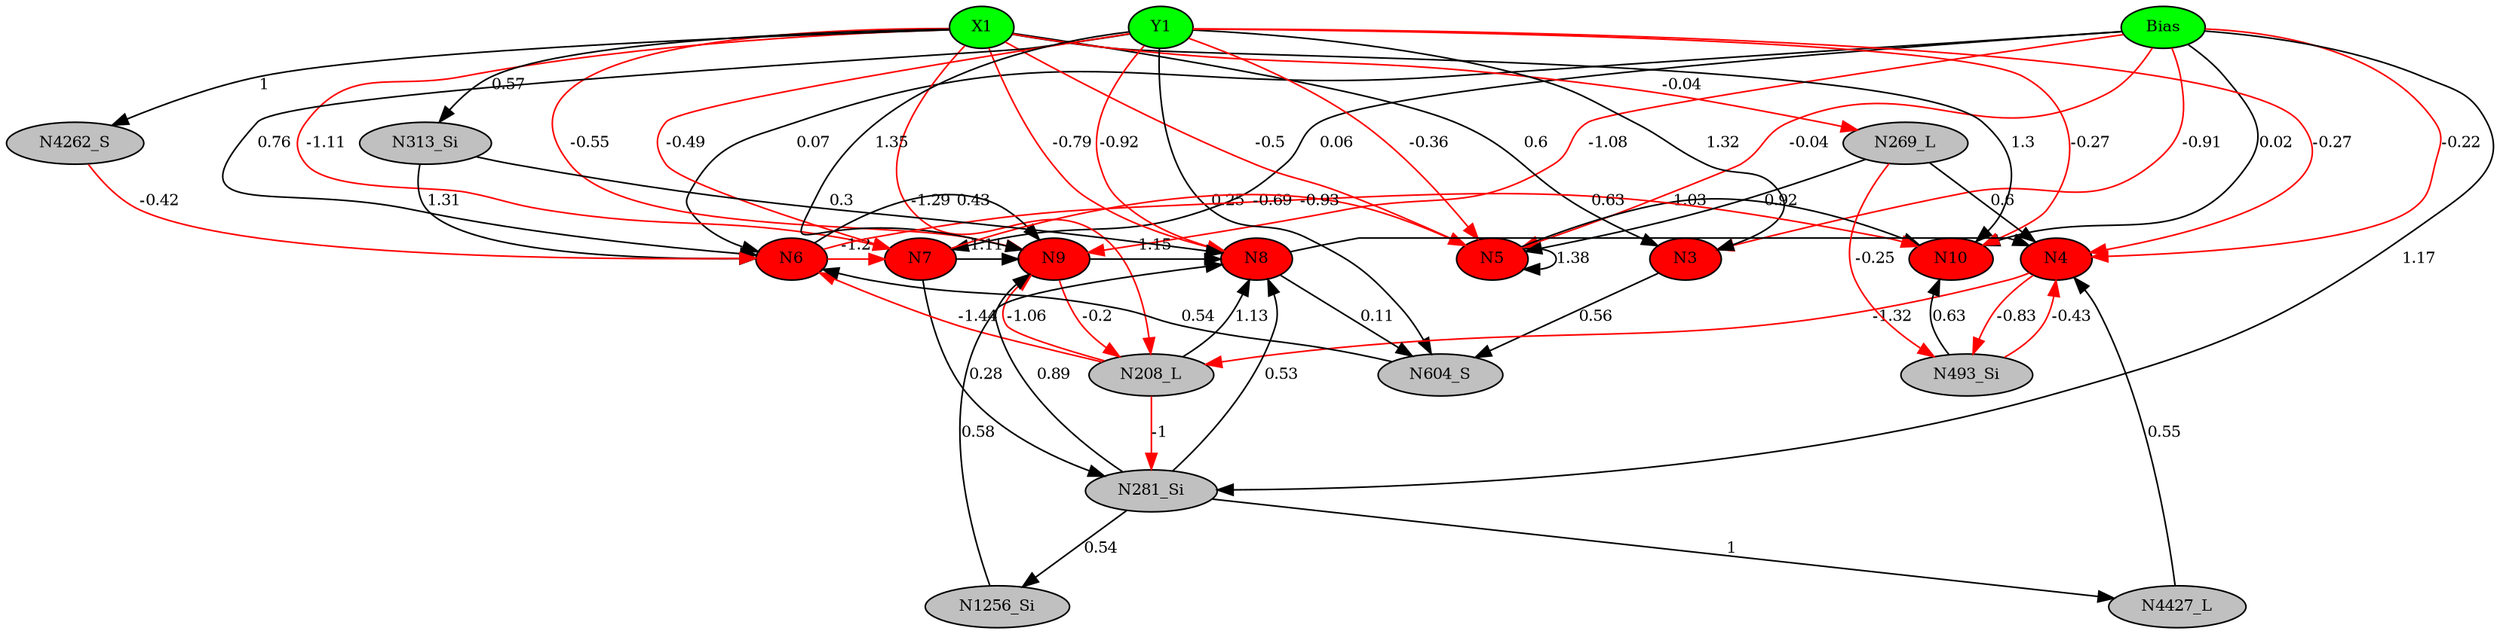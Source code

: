 digraph g { 
N0 [shape=ellipse, label=Bias,fontsize=10,height=0.1,width=0.1,style=filled,fillcolor=green]
N1[shape=ellipse label=X1,fontsize=10,height=0.1,width=0.1,style=filled,fillcolor=green]
N2[shape=ellipse label=Y1,fontsize=10,height=0.1,width=0.1,style=filled,fillcolor=green]
N3[shape=ellipse,fontsize = 10, height = 0.1, width = 0.1, style = filled, fillcolor = red]
N4[shape=ellipse,fontsize = 10, height = 0.1, width = 0.1, style = filled, fillcolor = red]
N5[shape=ellipse,fontsize = 10, height = 0.1, width = 0.1, style = filled, fillcolor = red]
N6[shape=ellipse,fontsize = 10, height = 0.1, width = 0.1, style = filled, fillcolor = red]
N7[shape=ellipse,fontsize = 10, height = 0.1, width = 0.1, style = filled, fillcolor = red]
N8[shape=ellipse,fontsize = 10, height = 0.1, width = 0.1, style = filled, fillcolor = red]
N9[shape=ellipse,fontsize = 10, height = 0.1, width = 0.1, style = filled, fillcolor = red]
N10[shape=ellipse,fontsize = 10, height = 0.1, width = 0.1, style = filled, fillcolor = red]
N208[shape=ellipse, label=N208_L,fontsize=10,height=0.1,width=0.1,style=filled,fillcolor=gray]
N269[shape=ellipse, label=N269_L,fontsize=10,height=0.1,width=0.1,style=filled,fillcolor=gray]
N281[shape=ellipse, label=N281_Si,fontsize=10,height=0.1,width=0.1,style=filled,fillcolor=gray]
N313[shape=ellipse, label=N313_Si,fontsize=10,height=0.1,width=0.1,style=filled,fillcolor=gray]
N493[shape=ellipse, label=N493_Si,fontsize=10,height=0.1,width=0.1,style=filled,fillcolor=gray]
N604[shape=ellipse, label=N604_S,fontsize=10,height=0.1,width=0.1,style=filled,fillcolor=gray]
N1256[shape=ellipse, label=N1256_Si,fontsize=10,height=0.1,width=0.1,style=filled,fillcolor=gray]
N4262[shape=ellipse, label=N4262_S,fontsize=10,height=0.1,width=0.1,style=filled,fillcolor=gray]
N4427[shape=ellipse, label=N4427_L,fontsize=10,height=0.1,width=0.1,style=filled,fillcolor=gray]
N0 -> N3 [color=red] [arrowType=inv][ label=-0.91,fontsize=10]
N1 -> N3 [color=black] [ label=0.6,fontsize=10]
N2 -> N3 [color=black] [ label=1.32,fontsize=10]
N0 -> N4 [color=red] [arrowType=inv][ label=-0.22,fontsize=10]
N2 -> N4 [color=red] [arrowType=inv][ label=-0.27,fontsize=10]
N0 -> N5 [color=red] [arrowType=inv][ label=-0.04,fontsize=10]
N1 -> N5 [color=red] [arrowType=inv][ label=-0.5,fontsize=10]
N2 -> N5 [color=red] [arrowType=inv][ label=-0.36,fontsize=10]
N0 -> N6 [color=black] [ label=0.07,fontsize=10]
N2 -> N6 [color=black] [ label=0.76,fontsize=10]
N0 -> N7 [color=black] [ label=0.06,fontsize=10]
N1 -> N7 [color=red] [arrowType=inv][ label=-1.11,fontsize=10]
N2 -> N7 [color=red] [arrowType=inv][ label=-0.49,fontsize=10]
N1 -> N8 [color=red] [arrowType=inv][ label=-0.79,fontsize=10]
N2 -> N8 [color=red] [arrowType=inv][ label=-0.92,fontsize=10]
N0 -> N9 [color=red] [arrowType=inv][ label=-1.08,fontsize=10]
N2 -> N9 [color=black] [ label=1.35,fontsize=10]
N0 -> N10 [color=black] [ label=0.02,fontsize=10]
N1 -> N10 [color=black] [ label=1.3,fontsize=10]
N2 -> N10 [color=red] [arrowType=inv][ label=-0.27,fontsize=10]
N8 -> N4 [color=black] [ label=0.63,fontsize=10]
N9 -> N8 [color=black] [ label=1.15,fontsize=10]
N1 -> N208 [color=red] [arrowType=inv][ label=-1.29,fontsize=10]
N208 -> N9 [color=red] [arrowType=inv][ label=-1.06,fontsize=10]
N4 -> N208 [color=red] [arrowType=inv][ label=-1.32,fontsize=10]
N5 -> N5 [color=black] [ label=1.38,fontsize=10]
N1 -> N269 [color=red] [arrowType=inv][ label=-0.04,fontsize=10]
N269 -> N4 [color=black] [ label=0.6,fontsize=10]
N0 -> N281 [color=black] [ label=1.17,fontsize=10]
N281 -> N8 [color=black] [ label=0.53,fontsize=10]
N1 -> N313 [color=black] [ label=0.57,fontsize=10]
N313 -> N6 [color=black] [ label=1.31,fontsize=10]
N269 -> N493 [color=red] [arrowType=inv][ label=-0.25,fontsize=10]
N493 -> N4 [color=red] [arrowType=inv][ label=-0.43,fontsize=10]
N6 -> N10 [color=red] [arrowType=inv][ label=-0.69,fontsize=10]
N2 -> N604 [color=black] [ label=0.25,fontsize=10]
N604 -> N6 [color=black] [ label=0.54,fontsize=10]
N6 -> N7 [color=red] [arrowType=inv][ label=-1.2,fontsize=10]
N5 -> N10 [color=black] [ label=1.03,fontsize=10]
N281 -> N9 [color=black] [ label=0.89,fontsize=10]
N208 -> N8 [color=black] [ label=1.13,fontsize=10]
N208 -> N281 [color=red] [arrowType=inv][ label=-1,fontsize=10]
N7 -> N9 [color=black] [ label=1.11,fontsize=10]
N1 -> N9 [color=red] [arrowType=inv][ label=-0.55,fontsize=10]
N281 -> N1256 [color=black] [ label=0.54,fontsize=10]
N1256 -> N8 [color=black] [ label=0.58,fontsize=10]
N208 -> N6 [color=red] [arrowType=inv][ label=-1.44,fontsize=10]
N7 -> N281 [color=black] [ label=0.28,fontsize=10]
N313 -> N8 [color=black] [ label=0.3,fontsize=10]
N9 -> N208 [color=red] [arrowType=inv][ label=-0.2,fontsize=10]
N3 -> N604 [color=black] [ label=0.56,fontsize=10]
N4 -> N493 [color=red] [arrowType=inv][ label=-0.83,fontsize=10]
N6 -> N9 [color=black] [ label=0.43,fontsize=10]
N493 -> N10 [color=black] [ label=0.63,fontsize=10]
N269 -> N5 [color=black] [ label=0.92,fontsize=10]
N7 -> N5 [color=red] [arrowType=inv][ label=-0.93,fontsize=10]
N1 -> N4262 [color=black] [ label=1,fontsize=10]
N4262 -> N6 [color=red] [arrowType=inv][ label=-0.42,fontsize=10]
N281 -> N4427 [color=black] [ label=1,fontsize=10]
N4427 -> N4 [color=black] [ label=0.55,fontsize=10]
N8 -> N604 [color=black] [ label=0.11,fontsize=10]
 { rank=same; 
N3
N4
N5
N6
N7
N8
N9
N10
 } 
 { rank=same; 
N1 ->N2 ->N0 [style=invis]
 } 
}
